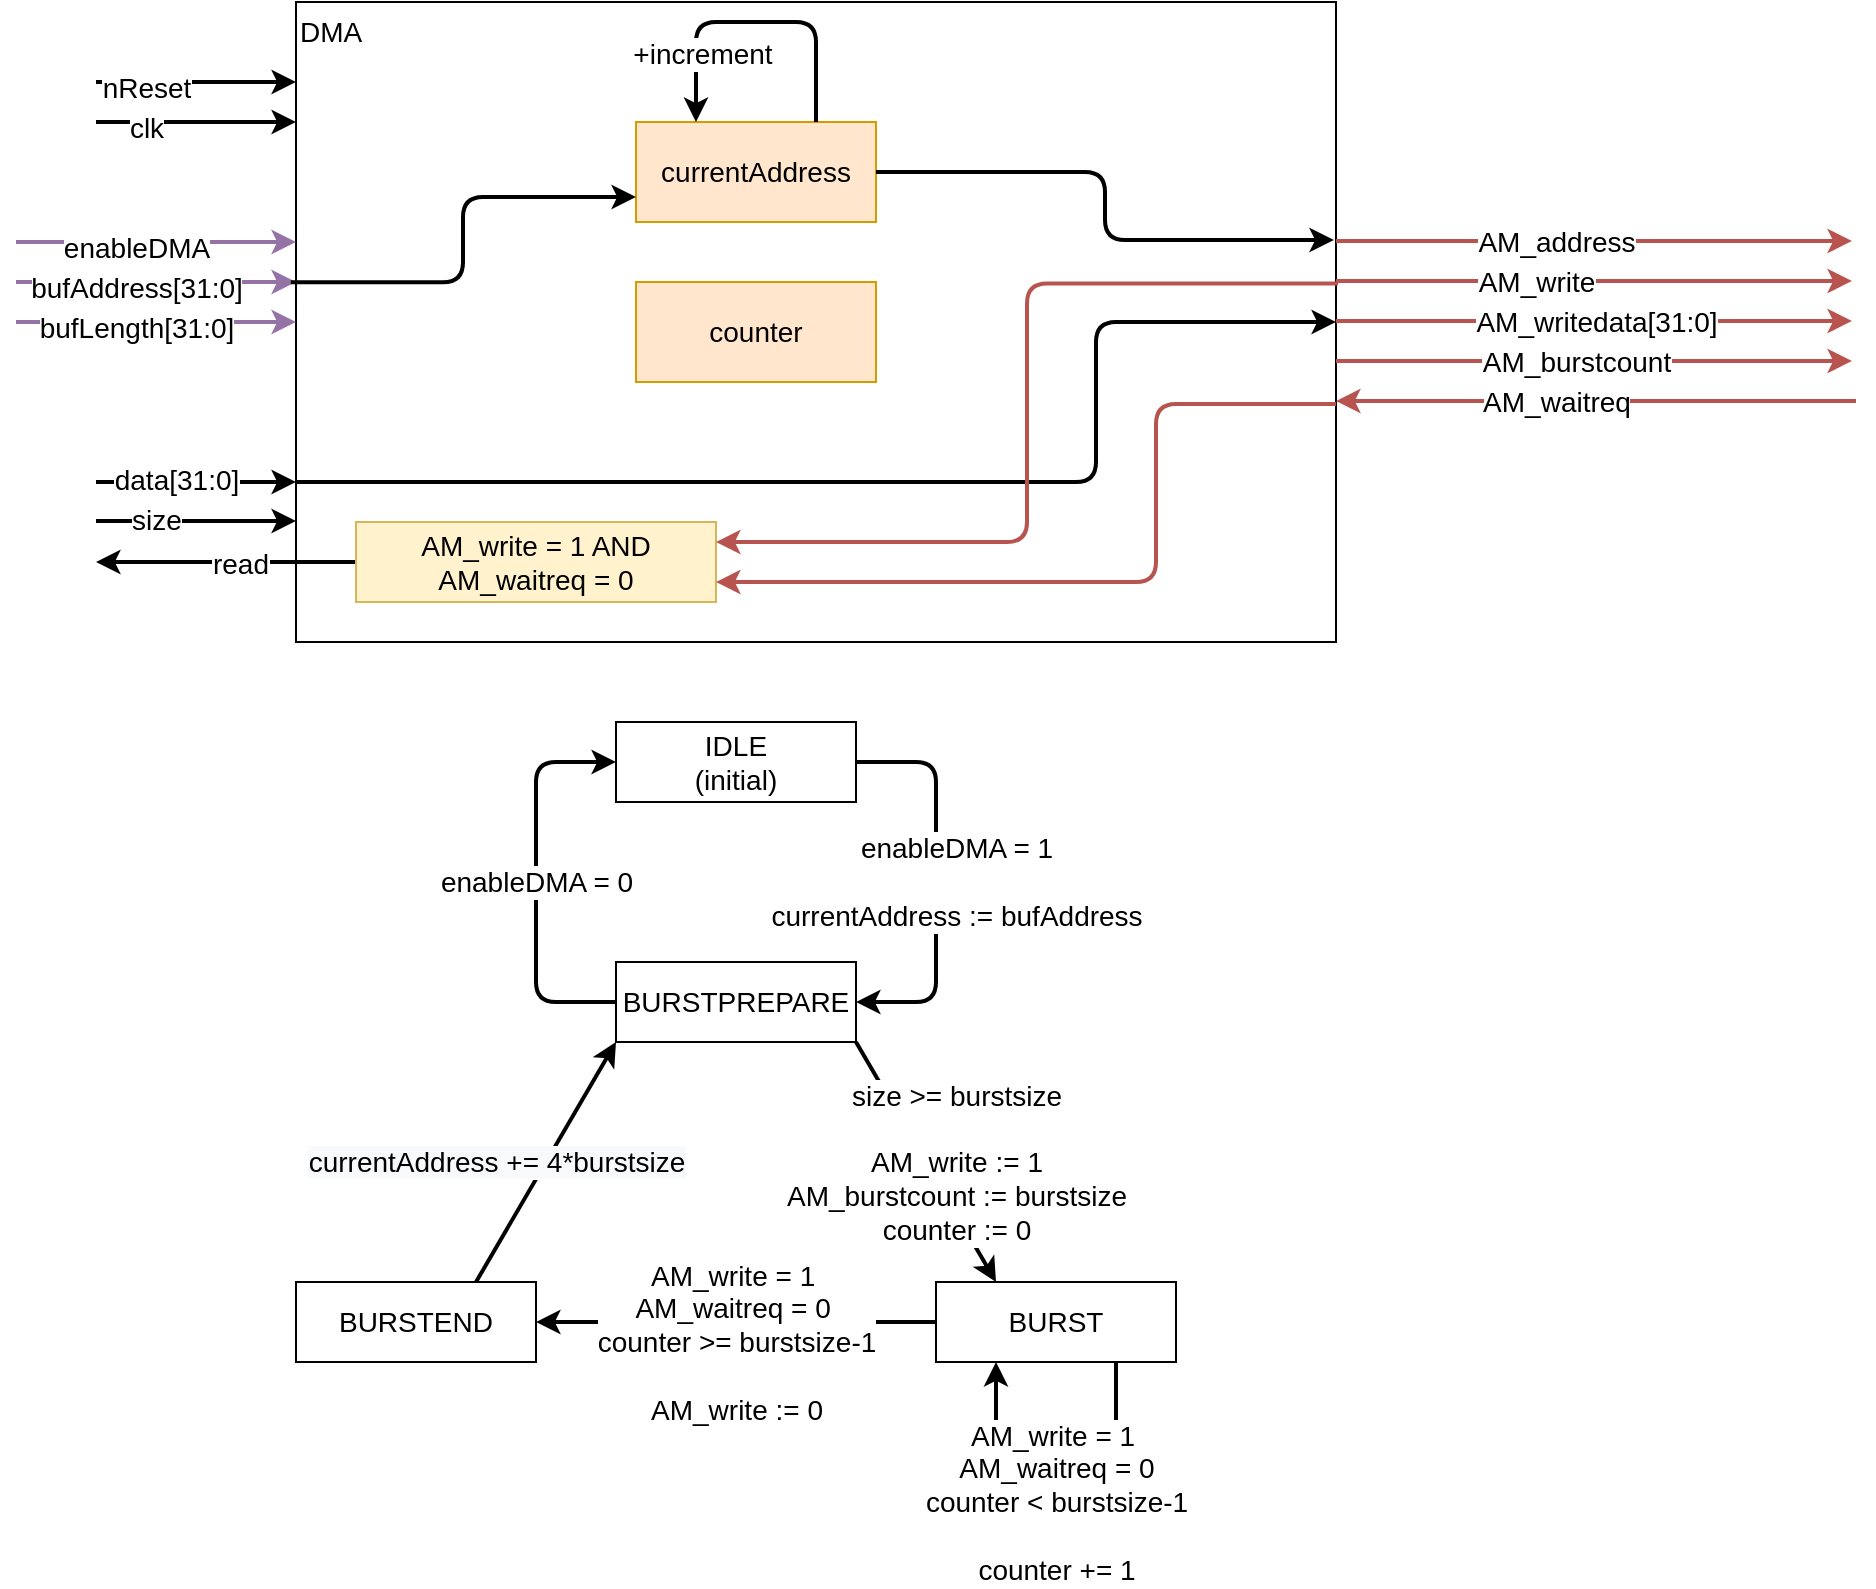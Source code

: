 <mxfile version="13.10.0" type="device"><diagram id="ajJZaaH78hwsCJFTPGUI" name="Page-1"><mxGraphModel dx="1975" dy="680" grid="1" gridSize="10" guides="1" tooltips="1" connect="1" arrows="1" fold="1" page="1" pageScale="1" pageWidth="850" pageHeight="1100" math="0" shadow="0"><root><mxCell id="0"/><mxCell id="1" parent="0"/><mxCell id="vL6cMbT5biSu8_Vf2UCG-1" value="DMA" style="rounded=0;whiteSpace=wrap;html=1;fontSize=14;align=left;verticalAlign=top;" parent="1" vertex="1"><mxGeometry x="120" y="80" width="520" height="320" as="geometry"/></mxCell><mxCell id="vL6cMbT5biSu8_Vf2UCG-2" value="" style="endArrow=classic;html=1;fontSize=14;strokeWidth=2;" parent="1" edge="1"><mxGeometry width="50" height="50" relative="1" as="geometry"><mxPoint x="20" y="120" as="sourcePoint"/><mxPoint x="120" y="120" as="targetPoint"/></mxGeometry></mxCell><mxCell id="vL6cMbT5biSu8_Vf2UCG-3" value="nReset" style="edgeLabel;html=1;align=center;verticalAlign=middle;resizable=0;points=[];fontSize=14;" parent="vL6cMbT5biSu8_Vf2UCG-2" vertex="1" connectable="0"><mxGeometry x="-0.5" y="-3" relative="1" as="geometry"><mxPoint as="offset"/></mxGeometry></mxCell><mxCell id="vL6cMbT5biSu8_Vf2UCG-4" value="" style="endArrow=classic;html=1;fontSize=14;strokeWidth=2;" parent="1" edge="1"><mxGeometry width="50" height="50" relative="1" as="geometry"><mxPoint x="20" y="140" as="sourcePoint"/><mxPoint x="120" y="140" as="targetPoint"/></mxGeometry></mxCell><mxCell id="vL6cMbT5biSu8_Vf2UCG-5" value="clk" style="edgeLabel;html=1;align=center;verticalAlign=middle;resizable=0;points=[];fontSize=14;" parent="vL6cMbT5biSu8_Vf2UCG-4" vertex="1" connectable="0"><mxGeometry x="-0.5" y="-3" relative="1" as="geometry"><mxPoint as="offset"/></mxGeometry></mxCell><mxCell id="vL6cMbT5biSu8_Vf2UCG-6" value="" style="endArrow=classic;html=1;fontSize=14;fillColor=#e1d5e7;strokeColor=#9673a6;strokeWidth=2;" parent="1" edge="1"><mxGeometry width="50" height="50" relative="1" as="geometry"><mxPoint x="-20" y="200" as="sourcePoint"/><mxPoint x="120" y="200" as="targetPoint"/></mxGeometry></mxCell><mxCell id="vL6cMbT5biSu8_Vf2UCG-7" value="enableDMA" style="edgeLabel;html=1;align=center;verticalAlign=middle;resizable=0;points=[];fontSize=14;" parent="vL6cMbT5biSu8_Vf2UCG-6" vertex="1" connectable="0"><mxGeometry x="-0.5" y="-3" relative="1" as="geometry"><mxPoint x="25" as="offset"/></mxGeometry></mxCell><mxCell id="ZA4U5ap2JNjJnS7CNmxm-2" value="" style="endArrow=classic;html=1;fontSize=14;fillColor=#e1d5e7;strokeColor=#9673a6;strokeWidth=2;" parent="1" edge="1"><mxGeometry width="50" height="50" relative="1" as="geometry"><mxPoint x="-20" y="220" as="sourcePoint"/><mxPoint x="120" y="220" as="targetPoint"/></mxGeometry></mxCell><mxCell id="ZA4U5ap2JNjJnS7CNmxm-3" value="bufAddress[31:0]" style="edgeLabel;html=1;align=center;verticalAlign=middle;resizable=0;points=[];fontSize=14;" parent="ZA4U5ap2JNjJnS7CNmxm-2" vertex="1" connectable="0"><mxGeometry x="-0.5" y="-3" relative="1" as="geometry"><mxPoint x="25" as="offset"/></mxGeometry></mxCell><mxCell id="ZA4U5ap2JNjJnS7CNmxm-4" value="" style="endArrow=classic;html=1;fontSize=14;fillColor=#e1d5e7;strokeColor=#9673a6;strokeWidth=2;" parent="1" edge="1"><mxGeometry width="50" height="50" relative="1" as="geometry"><mxPoint x="-20" y="240" as="sourcePoint"/><mxPoint x="120" y="240" as="targetPoint"/></mxGeometry></mxCell><mxCell id="ZA4U5ap2JNjJnS7CNmxm-5" value="bufLength[31:0]" style="edgeLabel;html=1;align=center;verticalAlign=middle;resizable=0;points=[];fontSize=14;" parent="ZA4U5ap2JNjJnS7CNmxm-4" vertex="1" connectable="0"><mxGeometry x="-0.5" y="-3" relative="1" as="geometry"><mxPoint x="25" as="offset"/></mxGeometry></mxCell><mxCell id="ZA4U5ap2JNjJnS7CNmxm-6" value="" style="endArrow=classic;html=1;strokeWidth=2;fontSize=14;" parent="1" edge="1"><mxGeometry width="50" height="50" relative="1" as="geometry"><mxPoint x="20" y="320" as="sourcePoint"/><mxPoint x="120" y="320" as="targetPoint"/></mxGeometry></mxCell><mxCell id="ZA4U5ap2JNjJnS7CNmxm-7" value="data[31:0]" style="edgeLabel;html=1;align=center;verticalAlign=middle;resizable=0;points=[];fontSize=14;" parent="ZA4U5ap2JNjJnS7CNmxm-6" vertex="1" connectable="0"><mxGeometry x="-0.46" y="1" relative="1" as="geometry"><mxPoint x="13" as="offset"/></mxGeometry></mxCell><mxCell id="ZA4U5ap2JNjJnS7CNmxm-8" value="" style="endArrow=classic;html=1;strokeWidth=2;fontSize=14;" parent="1" edge="1"><mxGeometry width="50" height="50" relative="1" as="geometry"><mxPoint x="20" y="339.5" as="sourcePoint"/><mxPoint x="120" y="339.5" as="targetPoint"/></mxGeometry></mxCell><mxCell id="ZA4U5ap2JNjJnS7CNmxm-9" value="size" style="edgeLabel;html=1;align=center;verticalAlign=middle;resizable=0;points=[];fontSize=14;" parent="ZA4U5ap2JNjJnS7CNmxm-8" vertex="1" connectable="0"><mxGeometry x="-0.46" y="1" relative="1" as="geometry"><mxPoint x="3" as="offset"/></mxGeometry></mxCell><mxCell id="ZA4U5ap2JNjJnS7CNmxm-10" value="" style="endArrow=classic;html=1;strokeWidth=2;fontSize=14;exitX=0;exitY=0.5;exitDx=0;exitDy=0;" parent="1" edge="1" source="5e0cvCVVt2AJPqbssPgq-21"><mxGeometry width="50" height="50" relative="1" as="geometry"><mxPoint x="120" y="360" as="sourcePoint"/><mxPoint x="20" y="360" as="targetPoint"/></mxGeometry></mxCell><mxCell id="ZA4U5ap2JNjJnS7CNmxm-11" value="read" style="edgeLabel;html=1;align=center;verticalAlign=middle;resizable=0;points=[];fontSize=14;" parent="ZA4U5ap2JNjJnS7CNmxm-10" vertex="1" connectable="0"><mxGeometry x="-0.46" y="1" relative="1" as="geometry"><mxPoint x="-23" as="offset"/></mxGeometry></mxCell><mxCell id="ZA4U5ap2JNjJnS7CNmxm-12" value="" style="endArrow=classic;html=1;fontSize=14;fillColor=#f8cecc;strokeColor=#b85450;strokeWidth=2;" parent="1" edge="1"><mxGeometry width="50" height="50" relative="1" as="geometry"><mxPoint x="640" y="199.5" as="sourcePoint"/><mxPoint x="898" y="199.5" as="targetPoint"/></mxGeometry></mxCell><mxCell id="ZA4U5ap2JNjJnS7CNmxm-13" value="AM_address" style="edgeLabel;html=1;align=center;verticalAlign=middle;resizable=0;points=[];fontSize=14;" parent="ZA4U5ap2JNjJnS7CNmxm-12" vertex="1" connectable="0"><mxGeometry x="0.565" relative="1" as="geometry"><mxPoint x="-92" as="offset"/></mxGeometry></mxCell><mxCell id="ZA4U5ap2JNjJnS7CNmxm-14" value="" style="endArrow=classic;html=1;fontSize=14;fillColor=#f8cecc;strokeColor=#b85450;strokeWidth=2;" parent="1" edge="1"><mxGeometry width="50" height="50" relative="1" as="geometry"><mxPoint x="640" y="219.5" as="sourcePoint"/><mxPoint x="898" y="219.5" as="targetPoint"/></mxGeometry></mxCell><mxCell id="ZA4U5ap2JNjJnS7CNmxm-15" value="AM_write" style="edgeLabel;html=1;align=center;verticalAlign=middle;resizable=0;points=[];fontSize=14;" parent="ZA4U5ap2JNjJnS7CNmxm-14" vertex="1" connectable="0"><mxGeometry x="0.565" relative="1" as="geometry"><mxPoint x="-102" as="offset"/></mxGeometry></mxCell><mxCell id="ZA4U5ap2JNjJnS7CNmxm-16" value="" style="endArrow=classic;html=1;fontSize=14;fillColor=#f8cecc;strokeColor=#b85450;strokeWidth=2;" parent="1" edge="1"><mxGeometry width="50" height="50" relative="1" as="geometry"><mxPoint x="640" y="239.5" as="sourcePoint"/><mxPoint x="898" y="239.5" as="targetPoint"/></mxGeometry></mxCell><mxCell id="ZA4U5ap2JNjJnS7CNmxm-17" value="AM_writedata[31:0]" style="edgeLabel;html=1;align=center;verticalAlign=middle;resizable=0;points=[];fontSize=14;" parent="ZA4U5ap2JNjJnS7CNmxm-16" vertex="1" connectable="0"><mxGeometry x="0.565" relative="1" as="geometry"><mxPoint x="-72" y="0.5" as="offset"/></mxGeometry></mxCell><mxCell id="ZA4U5ap2JNjJnS7CNmxm-18" value="" style="endArrow=classic;html=1;fontSize=14;fillColor=#f8cecc;strokeColor=#b85450;strokeWidth=2;" parent="1" edge="1"><mxGeometry width="50" height="50" relative="1" as="geometry"><mxPoint x="640" y="259.5" as="sourcePoint"/><mxPoint x="898" y="259.5" as="targetPoint"/></mxGeometry></mxCell><mxCell id="ZA4U5ap2JNjJnS7CNmxm-19" value="AM_burstcount" style="edgeLabel;html=1;align=center;verticalAlign=middle;resizable=0;points=[];fontSize=14;" parent="ZA4U5ap2JNjJnS7CNmxm-18" vertex="1" connectable="0"><mxGeometry x="0.565" relative="1" as="geometry"><mxPoint x="-82" as="offset"/></mxGeometry></mxCell><mxCell id="ZA4U5ap2JNjJnS7CNmxm-20" value="" style="endArrow=classic;html=1;fontSize=14;fillColor=#f8cecc;strokeColor=#b85450;strokeWidth=2;" parent="1" edge="1"><mxGeometry width="50" height="50" relative="1" as="geometry"><mxPoint x="900" y="279.5" as="sourcePoint"/><mxPoint x="640" y="279.5" as="targetPoint"/></mxGeometry></mxCell><mxCell id="ZA4U5ap2JNjJnS7CNmxm-21" value="AM_waitreq" style="edgeLabel;html=1;align=center;verticalAlign=middle;resizable=0;points=[];fontSize=14;" parent="ZA4U5ap2JNjJnS7CNmxm-20" vertex="1" connectable="0"><mxGeometry x="0.565" relative="1" as="geometry"><mxPoint x="53" as="offset"/></mxGeometry></mxCell><mxCell id="5e0cvCVVt2AJPqbssPgq-1" value="currentAddress" style="rounded=0;whiteSpace=wrap;html=1;labelBackgroundColor=none;fontSize=14;align=center;fillColor=#ffe6cc;strokeColor=#d79b00;" vertex="1" parent="1"><mxGeometry x="290" y="140" width="120" height="50" as="geometry"/></mxCell><mxCell id="5e0cvCVVt2AJPqbssPgq-2" value="" style="endArrow=classic;html=1;strokeWidth=2;fontSize=14;exitX=-0.005;exitY=0.438;exitDx=0;exitDy=0;exitPerimeter=0;entryX=0;entryY=0.75;entryDx=0;entryDy=0;edgeStyle=elbowEdgeStyle;" edge="1" parent="1" source="vL6cMbT5biSu8_Vf2UCG-1" target="5e0cvCVVt2AJPqbssPgq-1"><mxGeometry width="50" height="50" relative="1" as="geometry"><mxPoint x="510" y="340" as="sourcePoint"/><mxPoint x="560" y="290" as="targetPoint"/></mxGeometry></mxCell><mxCell id="5e0cvCVVt2AJPqbssPgq-3" value="" style="endArrow=classic;html=1;strokeWidth=2;fontSize=14;exitX=0.75;exitY=0;exitDx=0;exitDy=0;entryX=0.25;entryY=0;entryDx=0;entryDy=0;edgeStyle=elbowEdgeStyle;" edge="1" parent="1" source="5e0cvCVVt2AJPqbssPgq-1" target="5e0cvCVVt2AJPqbssPgq-1"><mxGeometry width="50" height="50" relative="1" as="geometry"><mxPoint x="510" y="340" as="sourcePoint"/><mxPoint x="560" y="290" as="targetPoint"/><Array as="points"><mxPoint x="320" y="90"/><mxPoint x="390" y="90"/></Array></mxGeometry></mxCell><mxCell id="5e0cvCVVt2AJPqbssPgq-4" value="+increment" style="edgeLabel;html=1;align=center;verticalAlign=middle;resizable=0;points=[];fontSize=14;" vertex="1" connectable="0" parent="5e0cvCVVt2AJPqbssPgq-3"><mxGeometry x="0.575" y="3" relative="1" as="geometry"><mxPoint as="offset"/></mxGeometry></mxCell><mxCell id="5e0cvCVVt2AJPqbssPgq-5" value="" style="endArrow=classic;html=1;strokeWidth=2;fontSize=14;exitX=1;exitY=0.5;exitDx=0;exitDy=0;entryX=0.998;entryY=0.372;entryDx=0;entryDy=0;entryPerimeter=0;edgeStyle=elbowEdgeStyle;" edge="1" parent="1" source="5e0cvCVVt2AJPqbssPgq-1" target="vL6cMbT5biSu8_Vf2UCG-1"><mxGeometry width="50" height="50" relative="1" as="geometry"><mxPoint x="510" y="340" as="sourcePoint"/><mxPoint x="560" y="290" as="targetPoint"/></mxGeometry></mxCell><mxCell id="5e0cvCVVt2AJPqbssPgq-6" value="" style="endArrow=classic;html=1;strokeWidth=2;fontSize=14;exitX=0;exitY=0.75;exitDx=0;exitDy=0;entryX=1;entryY=0.5;entryDx=0;entryDy=0;edgeStyle=elbowEdgeStyle;" edge="1" parent="1" source="vL6cMbT5biSu8_Vf2UCG-1" target="vL6cMbT5biSu8_Vf2UCG-1"><mxGeometry width="50" height="50" relative="1" as="geometry"><mxPoint x="510" y="340" as="sourcePoint"/><mxPoint x="560" y="290" as="targetPoint"/><Array as="points"><mxPoint x="520" y="270"/><mxPoint x="450" y="260"/></Array></mxGeometry></mxCell><mxCell id="5e0cvCVVt2AJPqbssPgq-7" value="IDLE&lt;br&gt;(initial)" style="rounded=0;whiteSpace=wrap;html=1;labelBackgroundColor=none;fontSize=14;align=center;" vertex="1" parent="1"><mxGeometry x="280" y="440" width="120" height="40" as="geometry"/></mxCell><mxCell id="5e0cvCVVt2AJPqbssPgq-8" value="BURSTPREPARE" style="rounded=0;whiteSpace=wrap;html=1;labelBackgroundColor=none;fontSize=14;align=center;" vertex="1" parent="1"><mxGeometry x="280" y="560" width="120" height="40" as="geometry"/></mxCell><mxCell id="5e0cvCVVt2AJPqbssPgq-9" value="BURST" style="rounded=0;whiteSpace=wrap;html=1;labelBackgroundColor=none;fontSize=14;align=center;" vertex="1" parent="1"><mxGeometry x="440" y="720" width="120" height="40" as="geometry"/></mxCell><mxCell id="5e0cvCVVt2AJPqbssPgq-10" value="" style="endArrow=classic;html=1;strokeWidth=2;fontSize=14;exitX=1;exitY=0.5;exitDx=0;exitDy=0;entryX=1;entryY=0.5;entryDx=0;entryDy=0;edgeStyle=elbowEdgeStyle;" edge="1" parent="1" source="5e0cvCVVt2AJPqbssPgq-7" target="5e0cvCVVt2AJPqbssPgq-8"><mxGeometry width="50" height="50" relative="1" as="geometry"><mxPoint x="370" y="411" as="sourcePoint"/><mxPoint x="420" y="361" as="targetPoint"/><Array as="points"><mxPoint x="440" y="520"/></Array></mxGeometry></mxCell><mxCell id="5e0cvCVVt2AJPqbssPgq-11" value="enableDMA = 1&lt;br&gt;&lt;br&gt;currentAddress := bufAddress" style="edgeLabel;html=1;align=center;verticalAlign=middle;resizable=0;points=[];fontSize=14;labelBackgroundColor=#ffffff;" vertex="1" connectable="0" parent="5e0cvCVVt2AJPqbssPgq-10"><mxGeometry x="0.125" y="1" relative="1" as="geometry"><mxPoint x="9" y="-12.5" as="offset"/></mxGeometry></mxCell><mxCell id="5e0cvCVVt2AJPqbssPgq-12" value="" style="endArrow=classic;html=1;strokeWidth=2;fontSize=14;exitX=0;exitY=0.5;exitDx=0;exitDy=0;entryX=0;entryY=0.5;entryDx=0;entryDy=0;edgeStyle=orthogonalEdgeStyle;elbow=vertical;" edge="1" parent="1" source="5e0cvCVVt2AJPqbssPgq-8" target="5e0cvCVVt2AJPqbssPgq-7"><mxGeometry width="50" height="50" relative="1" as="geometry"><mxPoint x="370" y="411" as="sourcePoint"/><mxPoint x="420" y="361" as="targetPoint"/><Array as="points"><mxPoint x="240" y="580"/><mxPoint x="240" y="460"/></Array></mxGeometry></mxCell><mxCell id="5e0cvCVVt2AJPqbssPgq-13" value="enableDMA = 0" style="edgeLabel;html=1;align=center;verticalAlign=middle;resizable=0;points=[];fontSize=14;" vertex="1" connectable="0" parent="5e0cvCVVt2AJPqbssPgq-12"><mxGeometry x="0.22" y="-2" relative="1" as="geometry"><mxPoint x="-2" y="21.67" as="offset"/></mxGeometry></mxCell><mxCell id="5e0cvCVVt2AJPqbssPgq-14" value="" style="endArrow=classic;html=1;strokeWidth=2;fontSize=14;entryX=0.25;entryY=0;entryDx=0;entryDy=0;elbow=vertical;exitX=1;exitY=1;exitDx=0;exitDy=0;" edge="1" parent="1" source="5e0cvCVVt2AJPqbssPgq-8" target="5e0cvCVVt2AJPqbssPgq-9"><mxGeometry width="50" height="50" relative="1" as="geometry"><mxPoint x="440" y="590" as="sourcePoint"/><mxPoint x="420" y="361" as="targetPoint"/></mxGeometry></mxCell><mxCell id="5e0cvCVVt2AJPqbssPgq-15" value="size &amp;gt;= burstsize&lt;br&gt;&lt;br&gt;AM_write := 1&lt;br&gt;AM_burstcount := burstsize&lt;br&gt;counter := 0" style="edgeLabel;html=1;align=center;verticalAlign=middle;resizable=0;points=[];fontSize=14;labelBackgroundColor=#ffffff;labelBorderColor=none;" vertex="1" connectable="0" parent="5e0cvCVVt2AJPqbssPgq-14"><mxGeometry x="-0.235" y="3" relative="1" as="geometry"><mxPoint x="20.54" y="15.44" as="offset"/></mxGeometry></mxCell><mxCell id="5e0cvCVVt2AJPqbssPgq-16" value="" style="endArrow=classic;html=1;strokeWidth=2;fontSize=14;entryX=0.25;entryY=1;entryDx=0;entryDy=0;edgeStyle=elbowEdgeStyle;elbow=vertical;exitX=0.75;exitY=1;exitDx=0;exitDy=0;" edge="1" parent="1" source="5e0cvCVVt2AJPqbssPgq-9" target="5e0cvCVVt2AJPqbssPgq-9"><mxGeometry width="50" height="50" relative="1" as="geometry"><mxPoint x="540" y="780" as="sourcePoint"/><mxPoint x="420" y="361" as="targetPoint"/><Array as="points"><mxPoint x="500" y="830"/><mxPoint x="490" y="820"/></Array></mxGeometry></mxCell><mxCell id="5e0cvCVVt2AJPqbssPgq-17" value="AM_write = 1&amp;nbsp;&lt;br&gt;AM_waitreq = 0 &lt;br&gt;counter &amp;lt; burstsize-1&lt;br&gt;&lt;br&gt;counter += 1" style="edgeLabel;html=1;align=center;verticalAlign=middle;resizable=0;points=[];fontSize=14;" vertex="1" connectable="0" parent="5e0cvCVVt2AJPqbssPgq-16"><mxGeometry x="-0.156" y="1" relative="1" as="geometry"><mxPoint x="-15.83" y="-1" as="offset"/></mxGeometry></mxCell><mxCell id="5e0cvCVVt2AJPqbssPgq-18" value="" style="endArrow=classic;html=1;strokeWidth=2;fontSize=14;exitX=0;exitY=0.5;exitDx=0;exitDy=0;entryX=1;entryY=0.5;entryDx=0;entryDy=0;" edge="1" parent="1" source="5e0cvCVVt2AJPqbssPgq-9" target="5e0cvCVVt2AJPqbssPgq-26"><mxGeometry width="50" height="50" relative="1" as="geometry"><mxPoint x="370" y="391" as="sourcePoint"/><mxPoint x="520" y="620" as="targetPoint"/></mxGeometry></mxCell><mxCell id="5e0cvCVVt2AJPqbssPgq-19" value="AM_write = 1&amp;nbsp;&lt;br&gt;AM_waitreq = 0&amp;nbsp;&lt;br&gt;counter &amp;gt;= burstsize-1&lt;br&gt;&lt;br&gt;AM_write := 0" style="edgeLabel;html=1;align=center;verticalAlign=middle;resizable=0;points=[];fontSize=14;labelBackgroundColor=#ffffff;" vertex="1" connectable="0" parent="5e0cvCVVt2AJPqbssPgq-18"><mxGeometry x="0.311" y="-1" relative="1" as="geometry"><mxPoint x="30.83" y="11" as="offset"/></mxGeometry></mxCell><mxCell id="5e0cvCVVt2AJPqbssPgq-20" value="counter" style="rounded=0;whiteSpace=wrap;html=1;labelBackgroundColor=none;fontSize=14;align=center;fillColor=#ffe6cc;strokeColor=#d79b00;" vertex="1" parent="1"><mxGeometry x="290" y="220" width="120" height="50" as="geometry"/></mxCell><mxCell id="5e0cvCVVt2AJPqbssPgq-21" value="AM_write = 1 AND AM_waitreq = 0" style="rounded=0;whiteSpace=wrap;html=1;labelBackgroundColor=none;fontSize=14;align=center;fillColor=#fff2cc;strokeColor=#d6b656;" vertex="1" parent="1"><mxGeometry x="150" y="340" width="180" height="40" as="geometry"/></mxCell><mxCell id="5e0cvCVVt2AJPqbssPgq-22" value="" style="endArrow=classic;html=1;strokeWidth=2;fontSize=14;exitX=1.002;exitY=0.44;exitDx=0;exitDy=0;exitPerimeter=0;entryX=1;entryY=0.25;entryDx=0;entryDy=0;edgeStyle=elbowEdgeStyle;fillColor=#f8cecc;strokeColor=#b85450;" edge="1" parent="1" source="vL6cMbT5biSu8_Vf2UCG-1" target="5e0cvCVVt2AJPqbssPgq-21"><mxGeometry width="50" height="50" relative="1" as="geometry"><mxPoint x="370" y="390" as="sourcePoint"/><mxPoint x="420" y="340" as="targetPoint"/></mxGeometry></mxCell><mxCell id="5e0cvCVVt2AJPqbssPgq-25" value="" style="endArrow=classic;html=1;strokeWidth=2;fontSize=14;entryX=1;entryY=0.75;entryDx=0;entryDy=0;exitX=1;exitY=0.628;exitDx=0;exitDy=0;exitPerimeter=0;edgeStyle=elbowEdgeStyle;fillColor=#f8cecc;strokeColor=#b85450;" edge="1" parent="1" source="vL6cMbT5biSu8_Vf2UCG-1" target="5e0cvCVVt2AJPqbssPgq-21"><mxGeometry width="50" height="50" relative="1" as="geometry"><mxPoint x="370" y="390" as="sourcePoint"/><mxPoint x="420" y="340" as="targetPoint"/><Array as="points"><mxPoint x="550" y="330"/></Array></mxGeometry></mxCell><mxCell id="5e0cvCVVt2AJPqbssPgq-26" value="BURSTEND" style="rounded=0;whiteSpace=wrap;html=1;labelBackgroundColor=none;fontSize=14;align=center;" vertex="1" parent="1"><mxGeometry x="120" y="720" width="120" height="40" as="geometry"/></mxCell><mxCell id="5e0cvCVVt2AJPqbssPgq-27" value="" style="endArrow=classic;html=1;strokeWidth=2;fontSize=14;entryX=0;entryY=1;entryDx=0;entryDy=0;exitX=0.75;exitY=0;exitDx=0;exitDy=0;" edge="1" parent="1" source="5e0cvCVVt2AJPqbssPgq-26" target="5e0cvCVVt2AJPqbssPgq-8"><mxGeometry width="50" height="50" relative="1" as="geometry"><mxPoint x="210" y="680" as="sourcePoint"/><mxPoint x="420" y="330" as="targetPoint"/></mxGeometry></mxCell><mxCell id="5e0cvCVVt2AJPqbssPgq-28" value="&lt;span style=&quot;background-color: rgb(248 , 249 , 250)&quot;&gt;currentAddress += 4*burstsize&lt;/span&gt;" style="edgeLabel;html=1;align=center;verticalAlign=middle;resizable=0;points=[];fontSize=14;" vertex="1" connectable="0" parent="5e0cvCVVt2AJPqbssPgq-27"><mxGeometry x="0.086" y="4" relative="1" as="geometry"><mxPoint x="-24.34" y="6.8" as="offset"/></mxGeometry></mxCell></root></mxGraphModel></diagram></mxfile>